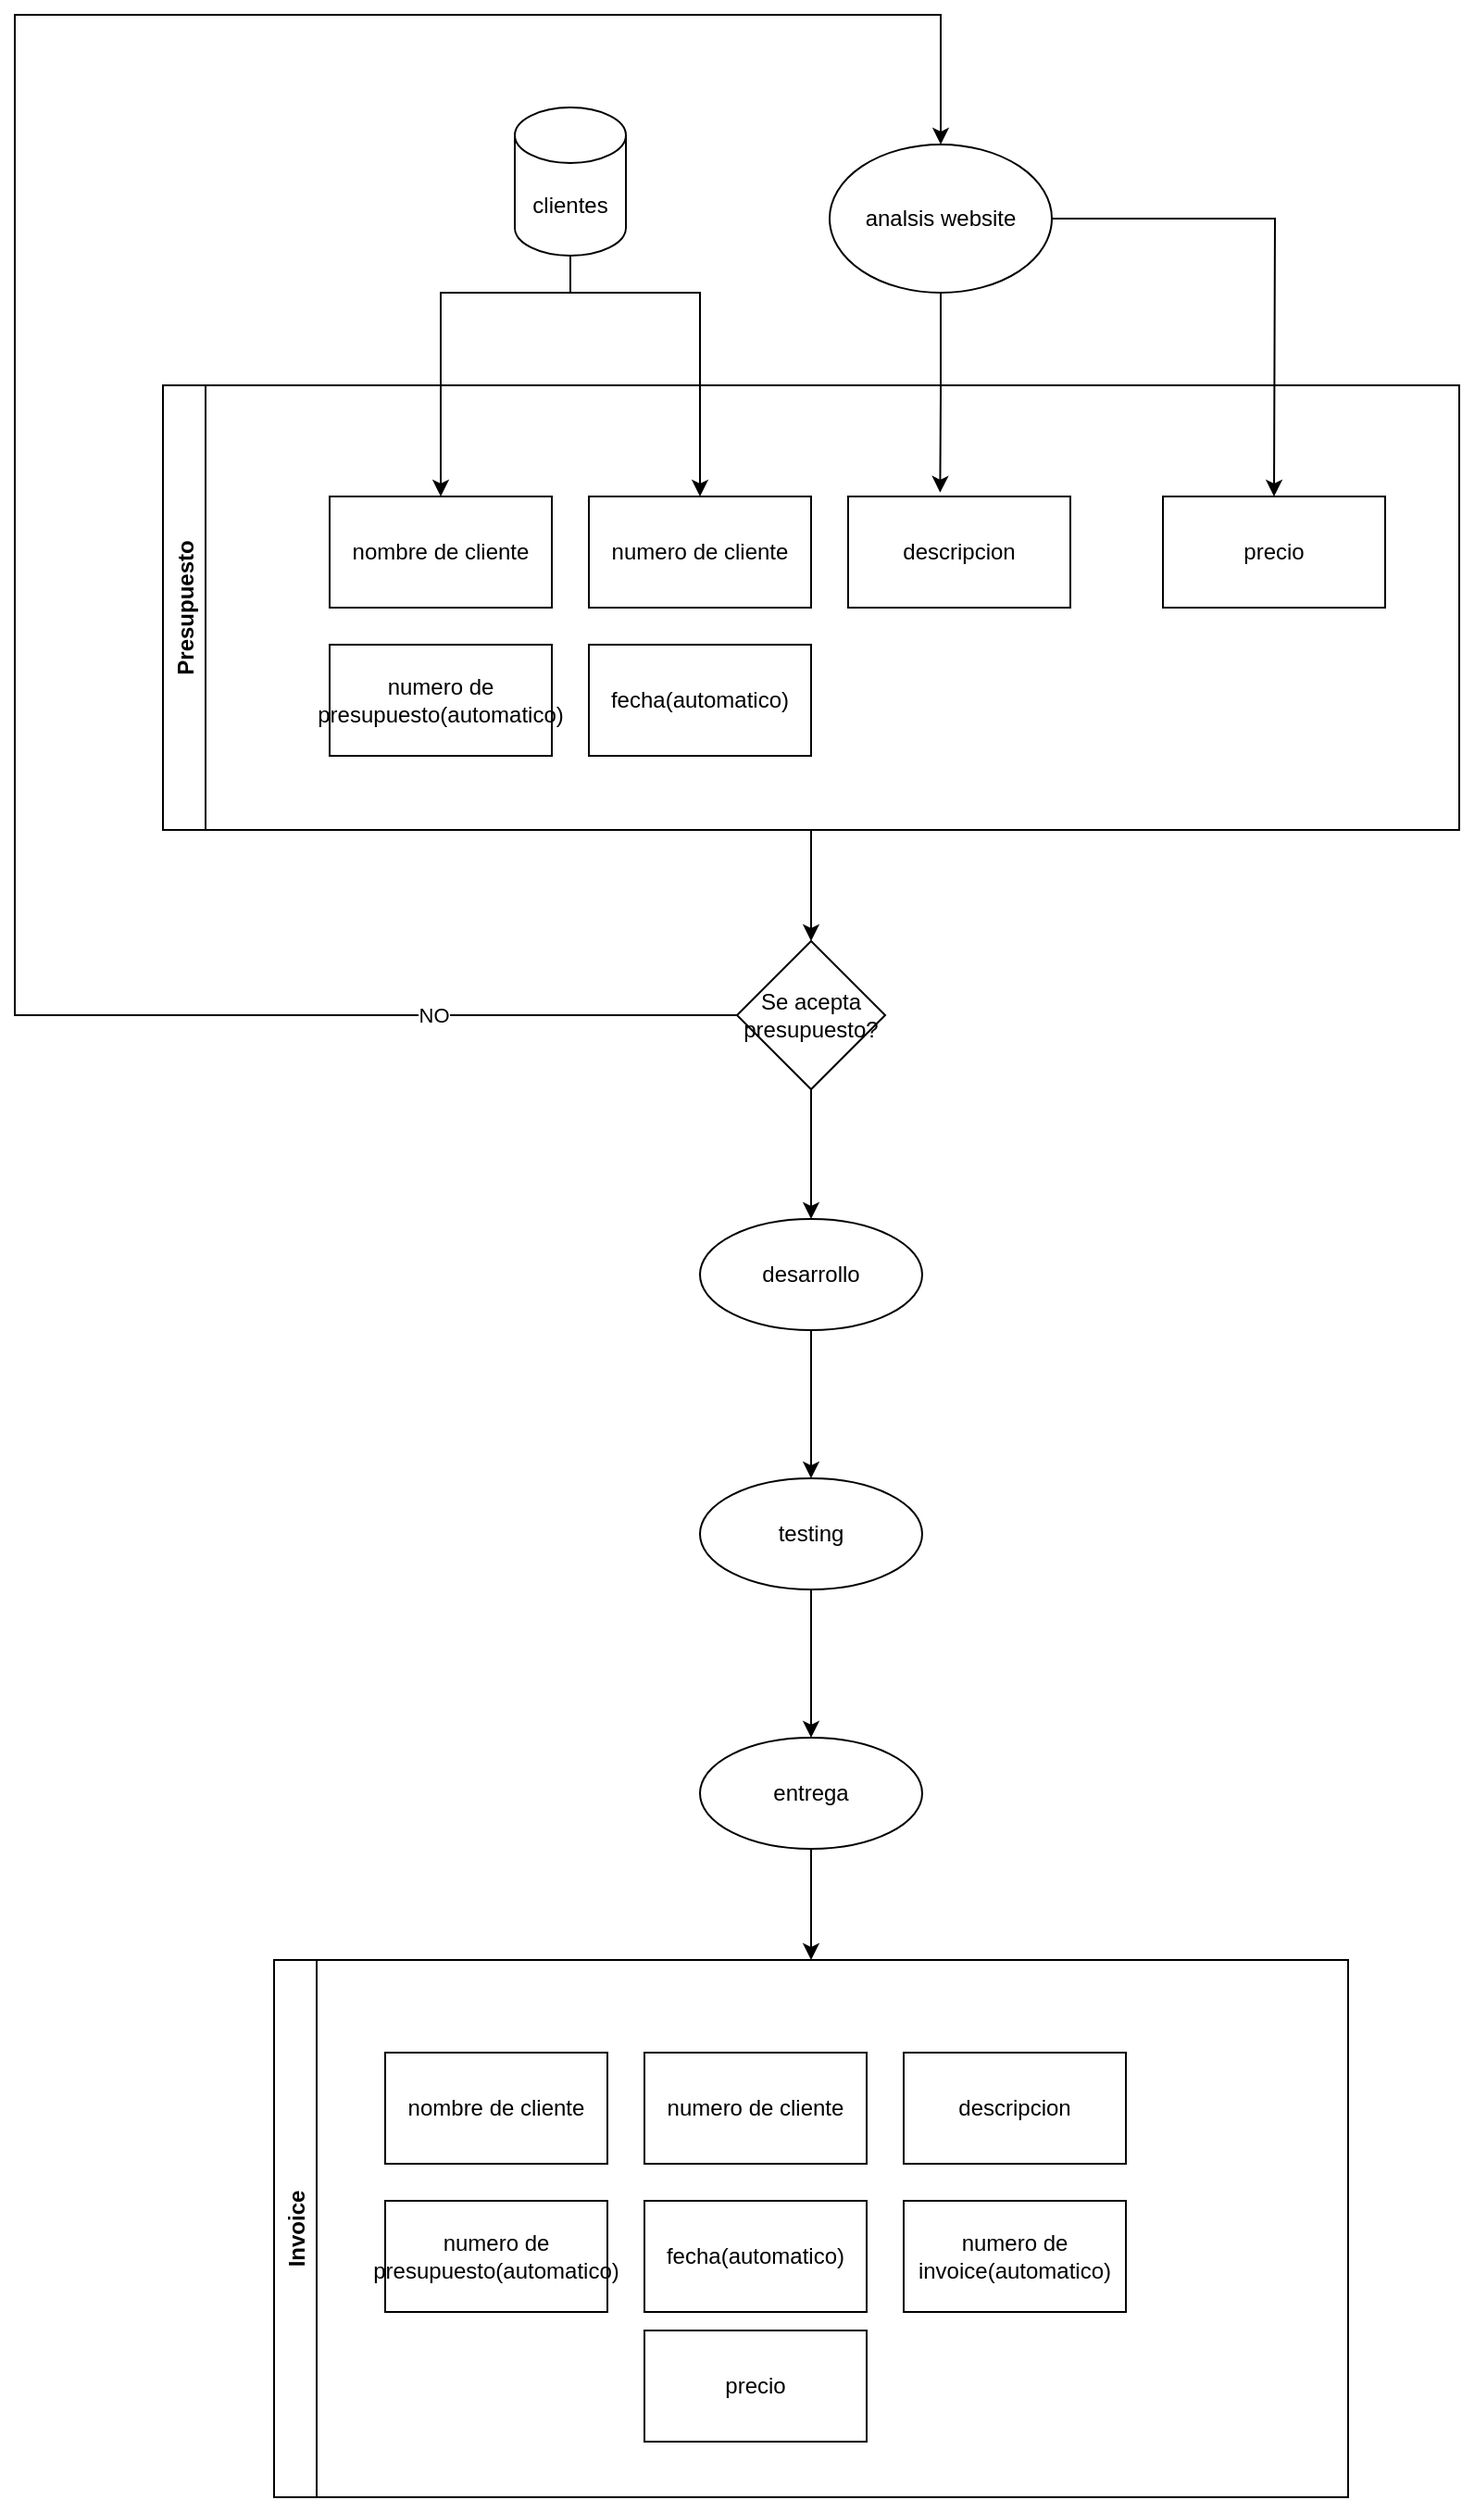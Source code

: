 <mxfile version="20.2.2" type="github">
  <diagram id="yg1lTFjttNk3QxgEq-F_" name="Página-1">
    <mxGraphModel dx="3384" dy="965" grid="1" gridSize="10" guides="1" tooltips="1" connect="1" arrows="1" fold="1" page="1" pageScale="1" pageWidth="827" pageHeight="1169" math="0" shadow="0">
      <root>
        <mxCell id="0" />
        <mxCell id="1" parent="0" />
        <mxCell id="Upu3P09HClMCdkKiZmb3-38" style="edgeStyle=orthogonalEdgeStyle;rounded=0;orthogonalLoop=1;jettySize=auto;html=1;entryX=0.5;entryY=0;entryDx=0;entryDy=0;" edge="1" parent="1" source="Upu3P09HClMCdkKiZmb3-23" target="Upu3P09HClMCdkKiZmb3-37">
          <mxGeometry relative="1" as="geometry" />
        </mxCell>
        <mxCell id="Upu3P09HClMCdkKiZmb3-23" value="Presupuesto" style="swimlane;horizontal=0;" vertex="1" parent="1">
          <mxGeometry x="-850" y="450" width="700" height="240" as="geometry">
            <mxRectangle x="-760" y="370" width="40" height="100" as="alternateBounds" />
          </mxGeometry>
        </mxCell>
        <mxCell id="Upu3P09HClMCdkKiZmb3-26" value="nombre de cliente" style="rounded=0;whiteSpace=wrap;html=1;" vertex="1" parent="Upu3P09HClMCdkKiZmb3-23">
          <mxGeometry x="90" y="60" width="120" height="60" as="geometry" />
        </mxCell>
        <mxCell id="Upu3P09HClMCdkKiZmb3-27" value="fecha(automatico)" style="rounded=0;whiteSpace=wrap;html=1;" vertex="1" parent="Upu3P09HClMCdkKiZmb3-23">
          <mxGeometry x="230" y="140" width="120" height="60" as="geometry" />
        </mxCell>
        <mxCell id="Upu3P09HClMCdkKiZmb3-28" value="numero de presupuesto(automatico)" style="rounded=0;whiteSpace=wrap;html=1;" vertex="1" parent="Upu3P09HClMCdkKiZmb3-23">
          <mxGeometry x="90" y="140" width="120" height="60" as="geometry" />
        </mxCell>
        <mxCell id="Upu3P09HClMCdkKiZmb3-29" value="precio" style="rounded=0;whiteSpace=wrap;html=1;" vertex="1" parent="Upu3P09HClMCdkKiZmb3-23">
          <mxGeometry x="540" y="60" width="120" height="60" as="geometry" />
        </mxCell>
        <mxCell id="Upu3P09HClMCdkKiZmb3-30" value="numero de cliente" style="rounded=0;whiteSpace=wrap;html=1;" vertex="1" parent="Upu3P09HClMCdkKiZmb3-23">
          <mxGeometry x="230" y="60" width="120" height="60" as="geometry" />
        </mxCell>
        <mxCell id="Upu3P09HClMCdkKiZmb3-31" value="descripcion" style="rounded=0;whiteSpace=wrap;html=1;" vertex="1" parent="Upu3P09HClMCdkKiZmb3-23">
          <mxGeometry x="370" y="60" width="120" height="60" as="geometry" />
        </mxCell>
        <mxCell id="Upu3P09HClMCdkKiZmb3-33" style="edgeStyle=orthogonalEdgeStyle;rounded=0;orthogonalLoop=1;jettySize=auto;html=1;" edge="1" parent="1" source="Upu3P09HClMCdkKiZmb3-24" target="Upu3P09HClMCdkKiZmb3-26">
          <mxGeometry relative="1" as="geometry">
            <Array as="points">
              <mxPoint x="-630" y="400" />
              <mxPoint x="-700" y="400" />
            </Array>
          </mxGeometry>
        </mxCell>
        <mxCell id="Upu3P09HClMCdkKiZmb3-34" style="edgeStyle=orthogonalEdgeStyle;rounded=0;orthogonalLoop=1;jettySize=auto;html=1;entryX=0.5;entryY=0;entryDx=0;entryDy=0;" edge="1" parent="1" source="Upu3P09HClMCdkKiZmb3-24" target="Upu3P09HClMCdkKiZmb3-30">
          <mxGeometry relative="1" as="geometry">
            <Array as="points">
              <mxPoint x="-630" y="400" />
              <mxPoint x="-560" y="400" />
            </Array>
          </mxGeometry>
        </mxCell>
        <mxCell id="Upu3P09HClMCdkKiZmb3-24" value="clientes" style="shape=cylinder3;whiteSpace=wrap;html=1;boundedLbl=1;backgroundOutline=1;size=15;" vertex="1" parent="1">
          <mxGeometry x="-660" y="300" width="60" height="80" as="geometry" />
        </mxCell>
        <mxCell id="Upu3P09HClMCdkKiZmb3-35" style="edgeStyle=orthogonalEdgeStyle;rounded=0;orthogonalLoop=1;jettySize=auto;html=1;entryX=0.414;entryY=-0.035;entryDx=0;entryDy=0;entryPerimeter=0;" edge="1" parent="1" source="Upu3P09HClMCdkKiZmb3-25" target="Upu3P09HClMCdkKiZmb3-31">
          <mxGeometry relative="1" as="geometry" />
        </mxCell>
        <mxCell id="Upu3P09HClMCdkKiZmb3-36" style="edgeStyle=orthogonalEdgeStyle;rounded=0;orthogonalLoop=1;jettySize=auto;html=1;" edge="1" parent="1" source="Upu3P09HClMCdkKiZmb3-25">
          <mxGeometry relative="1" as="geometry">
            <mxPoint x="-250" y="510" as="targetPoint" />
          </mxGeometry>
        </mxCell>
        <mxCell id="Upu3P09HClMCdkKiZmb3-25" value="analsis website" style="ellipse;whiteSpace=wrap;html=1;" vertex="1" parent="1">
          <mxGeometry x="-490" y="320" width="120" height="80" as="geometry" />
        </mxCell>
        <mxCell id="Upu3P09HClMCdkKiZmb3-39" style="edgeStyle=orthogonalEdgeStyle;rounded=0;orthogonalLoop=1;jettySize=auto;html=1;entryX=0.5;entryY=0;entryDx=0;entryDy=0;" edge="1" parent="1" source="Upu3P09HClMCdkKiZmb3-37" target="Upu3P09HClMCdkKiZmb3-25">
          <mxGeometry relative="1" as="geometry">
            <Array as="points">
              <mxPoint x="-930" y="790" />
              <mxPoint x="-930" y="250" />
              <mxPoint x="-430" y="250" />
            </Array>
          </mxGeometry>
        </mxCell>
        <mxCell id="Upu3P09HClMCdkKiZmb3-40" value="NO" style="edgeLabel;html=1;align=center;verticalAlign=middle;resizable=0;points=[];" vertex="1" connectable="0" parent="Upu3P09HClMCdkKiZmb3-39">
          <mxGeometry x="-0.781" relative="1" as="geometry">
            <mxPoint as="offset" />
          </mxGeometry>
        </mxCell>
        <mxCell id="Upu3P09HClMCdkKiZmb3-42" value="" style="edgeStyle=orthogonalEdgeStyle;rounded=0;orthogonalLoop=1;jettySize=auto;html=1;" edge="1" parent="1" source="Upu3P09HClMCdkKiZmb3-37" target="Upu3P09HClMCdkKiZmb3-41">
          <mxGeometry relative="1" as="geometry" />
        </mxCell>
        <mxCell id="Upu3P09HClMCdkKiZmb3-37" value="Se acepta presupuesto?" style="rhombus;whiteSpace=wrap;html=1;" vertex="1" parent="1">
          <mxGeometry x="-540" y="750" width="80" height="80" as="geometry" />
        </mxCell>
        <mxCell id="Upu3P09HClMCdkKiZmb3-44" value="" style="edgeStyle=orthogonalEdgeStyle;rounded=0;orthogonalLoop=1;jettySize=auto;html=1;" edge="1" parent="1" source="Upu3P09HClMCdkKiZmb3-41" target="Upu3P09HClMCdkKiZmb3-43">
          <mxGeometry relative="1" as="geometry" />
        </mxCell>
        <mxCell id="Upu3P09HClMCdkKiZmb3-41" value="desarrollo" style="ellipse;whiteSpace=wrap;html=1;" vertex="1" parent="1">
          <mxGeometry x="-560" y="900" width="120" height="60" as="geometry" />
        </mxCell>
        <mxCell id="Upu3P09HClMCdkKiZmb3-49" value="" style="edgeStyle=orthogonalEdgeStyle;rounded=0;orthogonalLoop=1;jettySize=auto;html=1;" edge="1" parent="1" source="Upu3P09HClMCdkKiZmb3-43" target="Upu3P09HClMCdkKiZmb3-48">
          <mxGeometry relative="1" as="geometry" />
        </mxCell>
        <mxCell id="Upu3P09HClMCdkKiZmb3-43" value="testing" style="ellipse;whiteSpace=wrap;html=1;" vertex="1" parent="1">
          <mxGeometry x="-560" y="1040" width="120" height="60" as="geometry" />
        </mxCell>
        <mxCell id="Upu3P09HClMCdkKiZmb3-45" value="Invoice" style="swimlane;horizontal=0;" vertex="1" parent="1">
          <mxGeometry x="-790" y="1300" width="580" height="290" as="geometry" />
        </mxCell>
        <mxCell id="Upu3P09HClMCdkKiZmb3-46" value="numero de invoice(automatico)" style="rounded=0;whiteSpace=wrap;html=1;" vertex="1" parent="Upu3P09HClMCdkKiZmb3-45">
          <mxGeometry x="340" y="130" width="120" height="60" as="geometry" />
        </mxCell>
        <mxCell id="Upu3P09HClMCdkKiZmb3-58" value="nombre de cliente" style="rounded=0;whiteSpace=wrap;html=1;" vertex="1" parent="Upu3P09HClMCdkKiZmb3-45">
          <mxGeometry x="60" y="50" width="120" height="60" as="geometry" />
        </mxCell>
        <mxCell id="Upu3P09HClMCdkKiZmb3-59" value="fecha(automatico)" style="rounded=0;whiteSpace=wrap;html=1;" vertex="1" parent="Upu3P09HClMCdkKiZmb3-45">
          <mxGeometry x="200" y="130" width="120" height="60" as="geometry" />
        </mxCell>
        <mxCell id="Upu3P09HClMCdkKiZmb3-60" value="numero de presupuesto(automatico)" style="rounded=0;whiteSpace=wrap;html=1;" vertex="1" parent="Upu3P09HClMCdkKiZmb3-45">
          <mxGeometry x="60" y="130" width="120" height="60" as="geometry" />
        </mxCell>
        <mxCell id="Upu3P09HClMCdkKiZmb3-61" value="precio" style="rounded=0;whiteSpace=wrap;html=1;" vertex="1" parent="Upu3P09HClMCdkKiZmb3-45">
          <mxGeometry x="200" y="200" width="120" height="60" as="geometry" />
        </mxCell>
        <mxCell id="Upu3P09HClMCdkKiZmb3-62" value="numero de cliente" style="rounded=0;whiteSpace=wrap;html=1;" vertex="1" parent="Upu3P09HClMCdkKiZmb3-45">
          <mxGeometry x="200" y="50" width="120" height="60" as="geometry" />
        </mxCell>
        <mxCell id="Upu3P09HClMCdkKiZmb3-63" value="descripcion" style="rounded=0;whiteSpace=wrap;html=1;" vertex="1" parent="Upu3P09HClMCdkKiZmb3-45">
          <mxGeometry x="340" y="50" width="120" height="60" as="geometry" />
        </mxCell>
        <mxCell id="Upu3P09HClMCdkKiZmb3-50" style="edgeStyle=orthogonalEdgeStyle;rounded=0;orthogonalLoop=1;jettySize=auto;html=1;" edge="1" parent="1" source="Upu3P09HClMCdkKiZmb3-48">
          <mxGeometry relative="1" as="geometry">
            <mxPoint x="-500" y="1300" as="targetPoint" />
          </mxGeometry>
        </mxCell>
        <mxCell id="Upu3P09HClMCdkKiZmb3-48" value="entrega" style="ellipse;whiteSpace=wrap;html=1;" vertex="1" parent="1">
          <mxGeometry x="-560" y="1180" width="120" height="60" as="geometry" />
        </mxCell>
      </root>
    </mxGraphModel>
  </diagram>
</mxfile>
